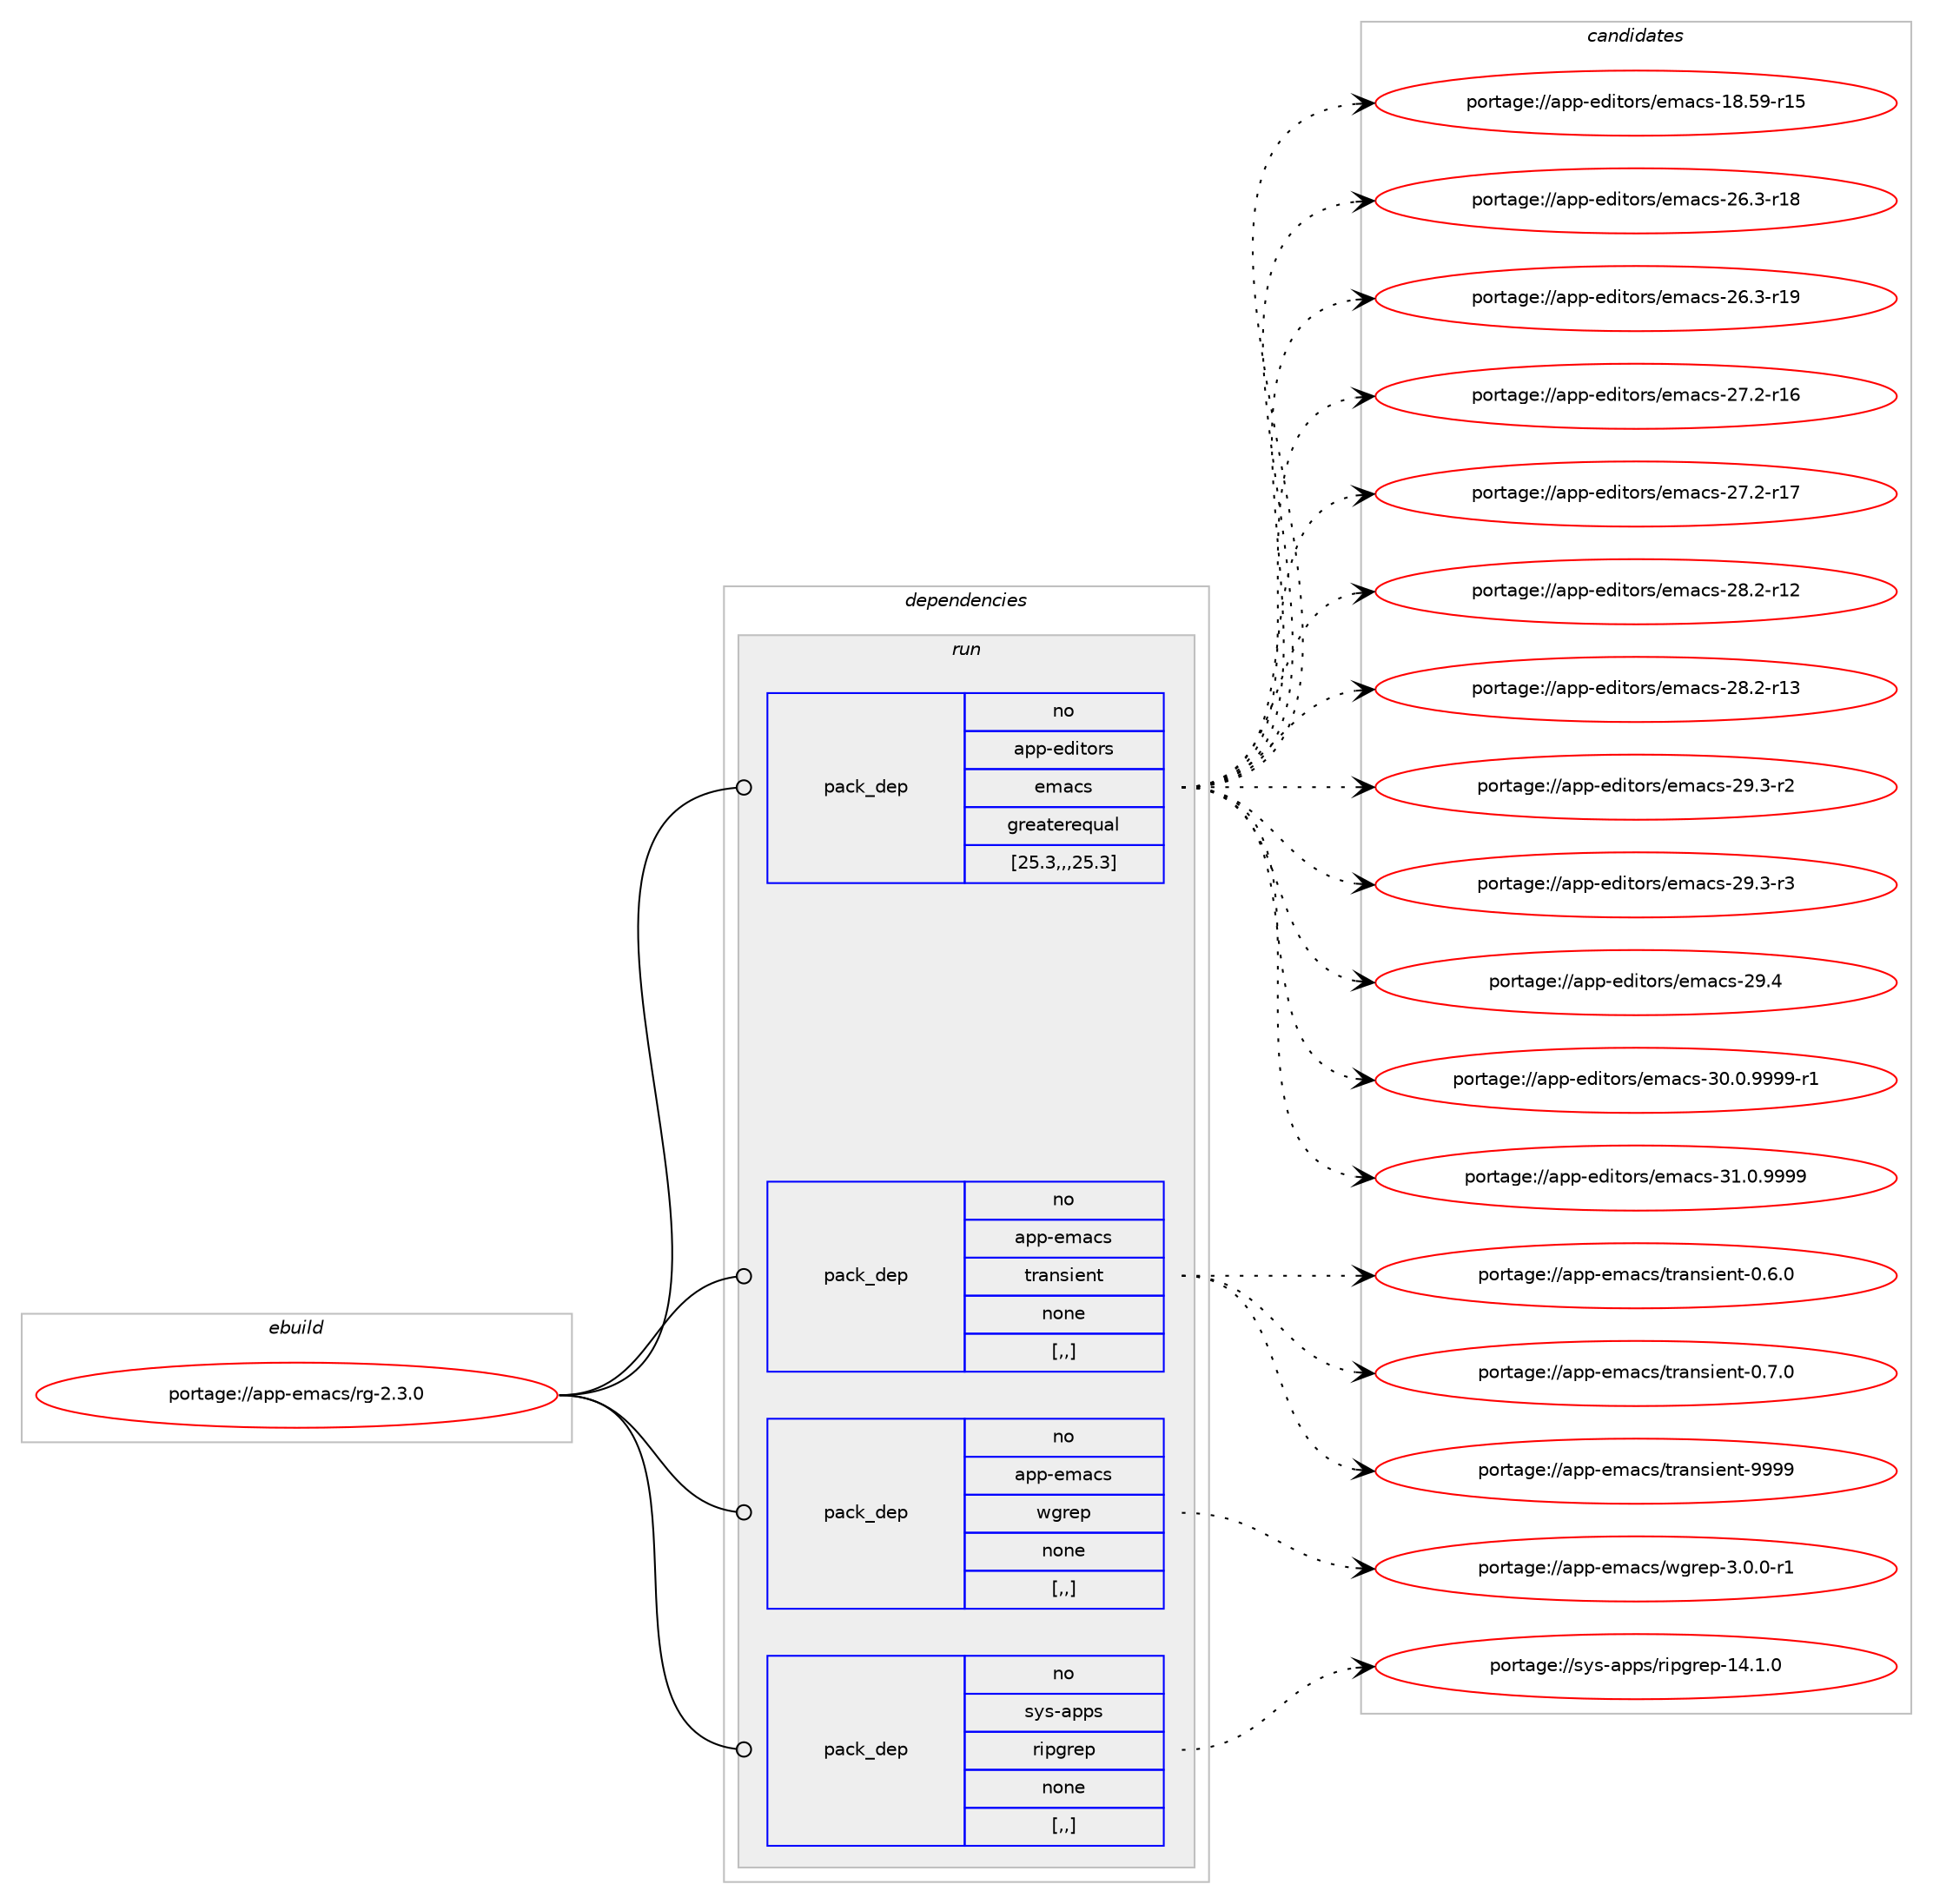 digraph prolog {

# *************
# Graph options
# *************

newrank=true;
concentrate=true;
compound=true;
graph [rankdir=LR,fontname=Helvetica,fontsize=10,ranksep=1.5];#, ranksep=2.5, nodesep=0.2];
edge  [arrowhead=vee];
node  [fontname=Helvetica,fontsize=10];

# **********
# The ebuild
# **********

subgraph cluster_leftcol {
color=gray;
rank=same;
label=<<i>ebuild</i>>;
id [label="portage://app-emacs/rg-2.3.0", color=red, width=4, href="../app-emacs/rg-2.3.0.svg"];
}

# ****************
# The dependencies
# ****************

subgraph cluster_midcol {
color=gray;
label=<<i>dependencies</i>>;
subgraph cluster_compile {
fillcolor="#eeeeee";
style=filled;
label=<<i>compile</i>>;
}
subgraph cluster_compileandrun {
fillcolor="#eeeeee";
style=filled;
label=<<i>compile and run</i>>;
}
subgraph cluster_run {
fillcolor="#eeeeee";
style=filled;
label=<<i>run</i>>;
subgraph pack16489 {
dependency22694 [label=<<TABLE BORDER="0" CELLBORDER="1" CELLSPACING="0" CELLPADDING="4" WIDTH="220"><TR><TD ROWSPAN="6" CELLPADDING="30">pack_dep</TD></TR><TR><TD WIDTH="110">no</TD></TR><TR><TD>app-editors</TD></TR><TR><TD>emacs</TD></TR><TR><TD>greaterequal</TD></TR><TR><TD>[25.3,,,25.3]</TD></TR></TABLE>>, shape=none, color=blue];
}
id:e -> dependency22694:w [weight=20,style="solid",arrowhead="odot"];
subgraph pack16490 {
dependency22695 [label=<<TABLE BORDER="0" CELLBORDER="1" CELLSPACING="0" CELLPADDING="4" WIDTH="220"><TR><TD ROWSPAN="6" CELLPADDING="30">pack_dep</TD></TR><TR><TD WIDTH="110">no</TD></TR><TR><TD>app-emacs</TD></TR><TR><TD>transient</TD></TR><TR><TD>none</TD></TR><TR><TD>[,,]</TD></TR></TABLE>>, shape=none, color=blue];
}
id:e -> dependency22695:w [weight=20,style="solid",arrowhead="odot"];
subgraph pack16491 {
dependency22696 [label=<<TABLE BORDER="0" CELLBORDER="1" CELLSPACING="0" CELLPADDING="4" WIDTH="220"><TR><TD ROWSPAN="6" CELLPADDING="30">pack_dep</TD></TR><TR><TD WIDTH="110">no</TD></TR><TR><TD>app-emacs</TD></TR><TR><TD>wgrep</TD></TR><TR><TD>none</TD></TR><TR><TD>[,,]</TD></TR></TABLE>>, shape=none, color=blue];
}
id:e -> dependency22696:w [weight=20,style="solid",arrowhead="odot"];
subgraph pack16492 {
dependency22697 [label=<<TABLE BORDER="0" CELLBORDER="1" CELLSPACING="0" CELLPADDING="4" WIDTH="220"><TR><TD ROWSPAN="6" CELLPADDING="30">pack_dep</TD></TR><TR><TD WIDTH="110">no</TD></TR><TR><TD>sys-apps</TD></TR><TR><TD>ripgrep</TD></TR><TR><TD>none</TD></TR><TR><TD>[,,]</TD></TR></TABLE>>, shape=none, color=blue];
}
id:e -> dependency22697:w [weight=20,style="solid",arrowhead="odot"];
}
}

# **************
# The candidates
# **************

subgraph cluster_choices {
rank=same;
color=gray;
label=<<i>candidates</i>>;

subgraph choice16489 {
color=black;
nodesep=1;
choice9711211245101100105116111114115471011099799115454956465357451144953 [label="portage://app-editors/emacs-18.59-r15", color=red, width=4,href="../app-editors/emacs-18.59-r15.svg"];
choice97112112451011001051161111141154710110997991154550544651451144956 [label="portage://app-editors/emacs-26.3-r18", color=red, width=4,href="../app-editors/emacs-26.3-r18.svg"];
choice97112112451011001051161111141154710110997991154550544651451144957 [label="portage://app-editors/emacs-26.3-r19", color=red, width=4,href="../app-editors/emacs-26.3-r19.svg"];
choice97112112451011001051161111141154710110997991154550554650451144954 [label="portage://app-editors/emacs-27.2-r16", color=red, width=4,href="../app-editors/emacs-27.2-r16.svg"];
choice97112112451011001051161111141154710110997991154550554650451144955 [label="portage://app-editors/emacs-27.2-r17", color=red, width=4,href="../app-editors/emacs-27.2-r17.svg"];
choice97112112451011001051161111141154710110997991154550564650451144950 [label="portage://app-editors/emacs-28.2-r12", color=red, width=4,href="../app-editors/emacs-28.2-r12.svg"];
choice97112112451011001051161111141154710110997991154550564650451144951 [label="portage://app-editors/emacs-28.2-r13", color=red, width=4,href="../app-editors/emacs-28.2-r13.svg"];
choice971121124510110010511611111411547101109979911545505746514511450 [label="portage://app-editors/emacs-29.3-r2", color=red, width=4,href="../app-editors/emacs-29.3-r2.svg"];
choice971121124510110010511611111411547101109979911545505746514511451 [label="portage://app-editors/emacs-29.3-r3", color=red, width=4,href="../app-editors/emacs-29.3-r3.svg"];
choice97112112451011001051161111141154710110997991154550574652 [label="portage://app-editors/emacs-29.4", color=red, width=4,href="../app-editors/emacs-29.4.svg"];
choice9711211245101100105116111114115471011099799115455148464846575757574511449 [label="portage://app-editors/emacs-30.0.9999-r1", color=red, width=4,href="../app-editors/emacs-30.0.9999-r1.svg"];
choice971121124510110010511611111411547101109979911545514946484657575757 [label="portage://app-editors/emacs-31.0.9999", color=red, width=4,href="../app-editors/emacs-31.0.9999.svg"];
dependency22694:e -> choice9711211245101100105116111114115471011099799115454956465357451144953:w [style=dotted,weight="100"];
dependency22694:e -> choice97112112451011001051161111141154710110997991154550544651451144956:w [style=dotted,weight="100"];
dependency22694:e -> choice97112112451011001051161111141154710110997991154550544651451144957:w [style=dotted,weight="100"];
dependency22694:e -> choice97112112451011001051161111141154710110997991154550554650451144954:w [style=dotted,weight="100"];
dependency22694:e -> choice97112112451011001051161111141154710110997991154550554650451144955:w [style=dotted,weight="100"];
dependency22694:e -> choice97112112451011001051161111141154710110997991154550564650451144950:w [style=dotted,weight="100"];
dependency22694:e -> choice97112112451011001051161111141154710110997991154550564650451144951:w [style=dotted,weight="100"];
dependency22694:e -> choice971121124510110010511611111411547101109979911545505746514511450:w [style=dotted,weight="100"];
dependency22694:e -> choice971121124510110010511611111411547101109979911545505746514511451:w [style=dotted,weight="100"];
dependency22694:e -> choice97112112451011001051161111141154710110997991154550574652:w [style=dotted,weight="100"];
dependency22694:e -> choice9711211245101100105116111114115471011099799115455148464846575757574511449:w [style=dotted,weight="100"];
dependency22694:e -> choice971121124510110010511611111411547101109979911545514946484657575757:w [style=dotted,weight="100"];
}
subgraph choice16490 {
color=black;
nodesep=1;
choice971121124510110997991154711611497110115105101110116454846544648 [label="portage://app-emacs/transient-0.6.0", color=red, width=4,href="../app-emacs/transient-0.6.0.svg"];
choice971121124510110997991154711611497110115105101110116454846554648 [label="portage://app-emacs/transient-0.7.0", color=red, width=4,href="../app-emacs/transient-0.7.0.svg"];
choice9711211245101109979911547116114971101151051011101164557575757 [label="portage://app-emacs/transient-9999", color=red, width=4,href="../app-emacs/transient-9999.svg"];
dependency22695:e -> choice971121124510110997991154711611497110115105101110116454846544648:w [style=dotted,weight="100"];
dependency22695:e -> choice971121124510110997991154711611497110115105101110116454846554648:w [style=dotted,weight="100"];
dependency22695:e -> choice9711211245101109979911547116114971101151051011101164557575757:w [style=dotted,weight="100"];
}
subgraph choice16491 {
color=black;
nodesep=1;
choice97112112451011099799115471191031141011124551464846484511449 [label="portage://app-emacs/wgrep-3.0.0-r1", color=red, width=4,href="../app-emacs/wgrep-3.0.0-r1.svg"];
dependency22696:e -> choice97112112451011099799115471191031141011124551464846484511449:w [style=dotted,weight="100"];
}
subgraph choice16492 {
color=black;
nodesep=1;
choice11512111545971121121154711410511210311410111245495246494648 [label="portage://sys-apps/ripgrep-14.1.0", color=red, width=4,href="../sys-apps/ripgrep-14.1.0.svg"];
dependency22697:e -> choice11512111545971121121154711410511210311410111245495246494648:w [style=dotted,weight="100"];
}
}

}
